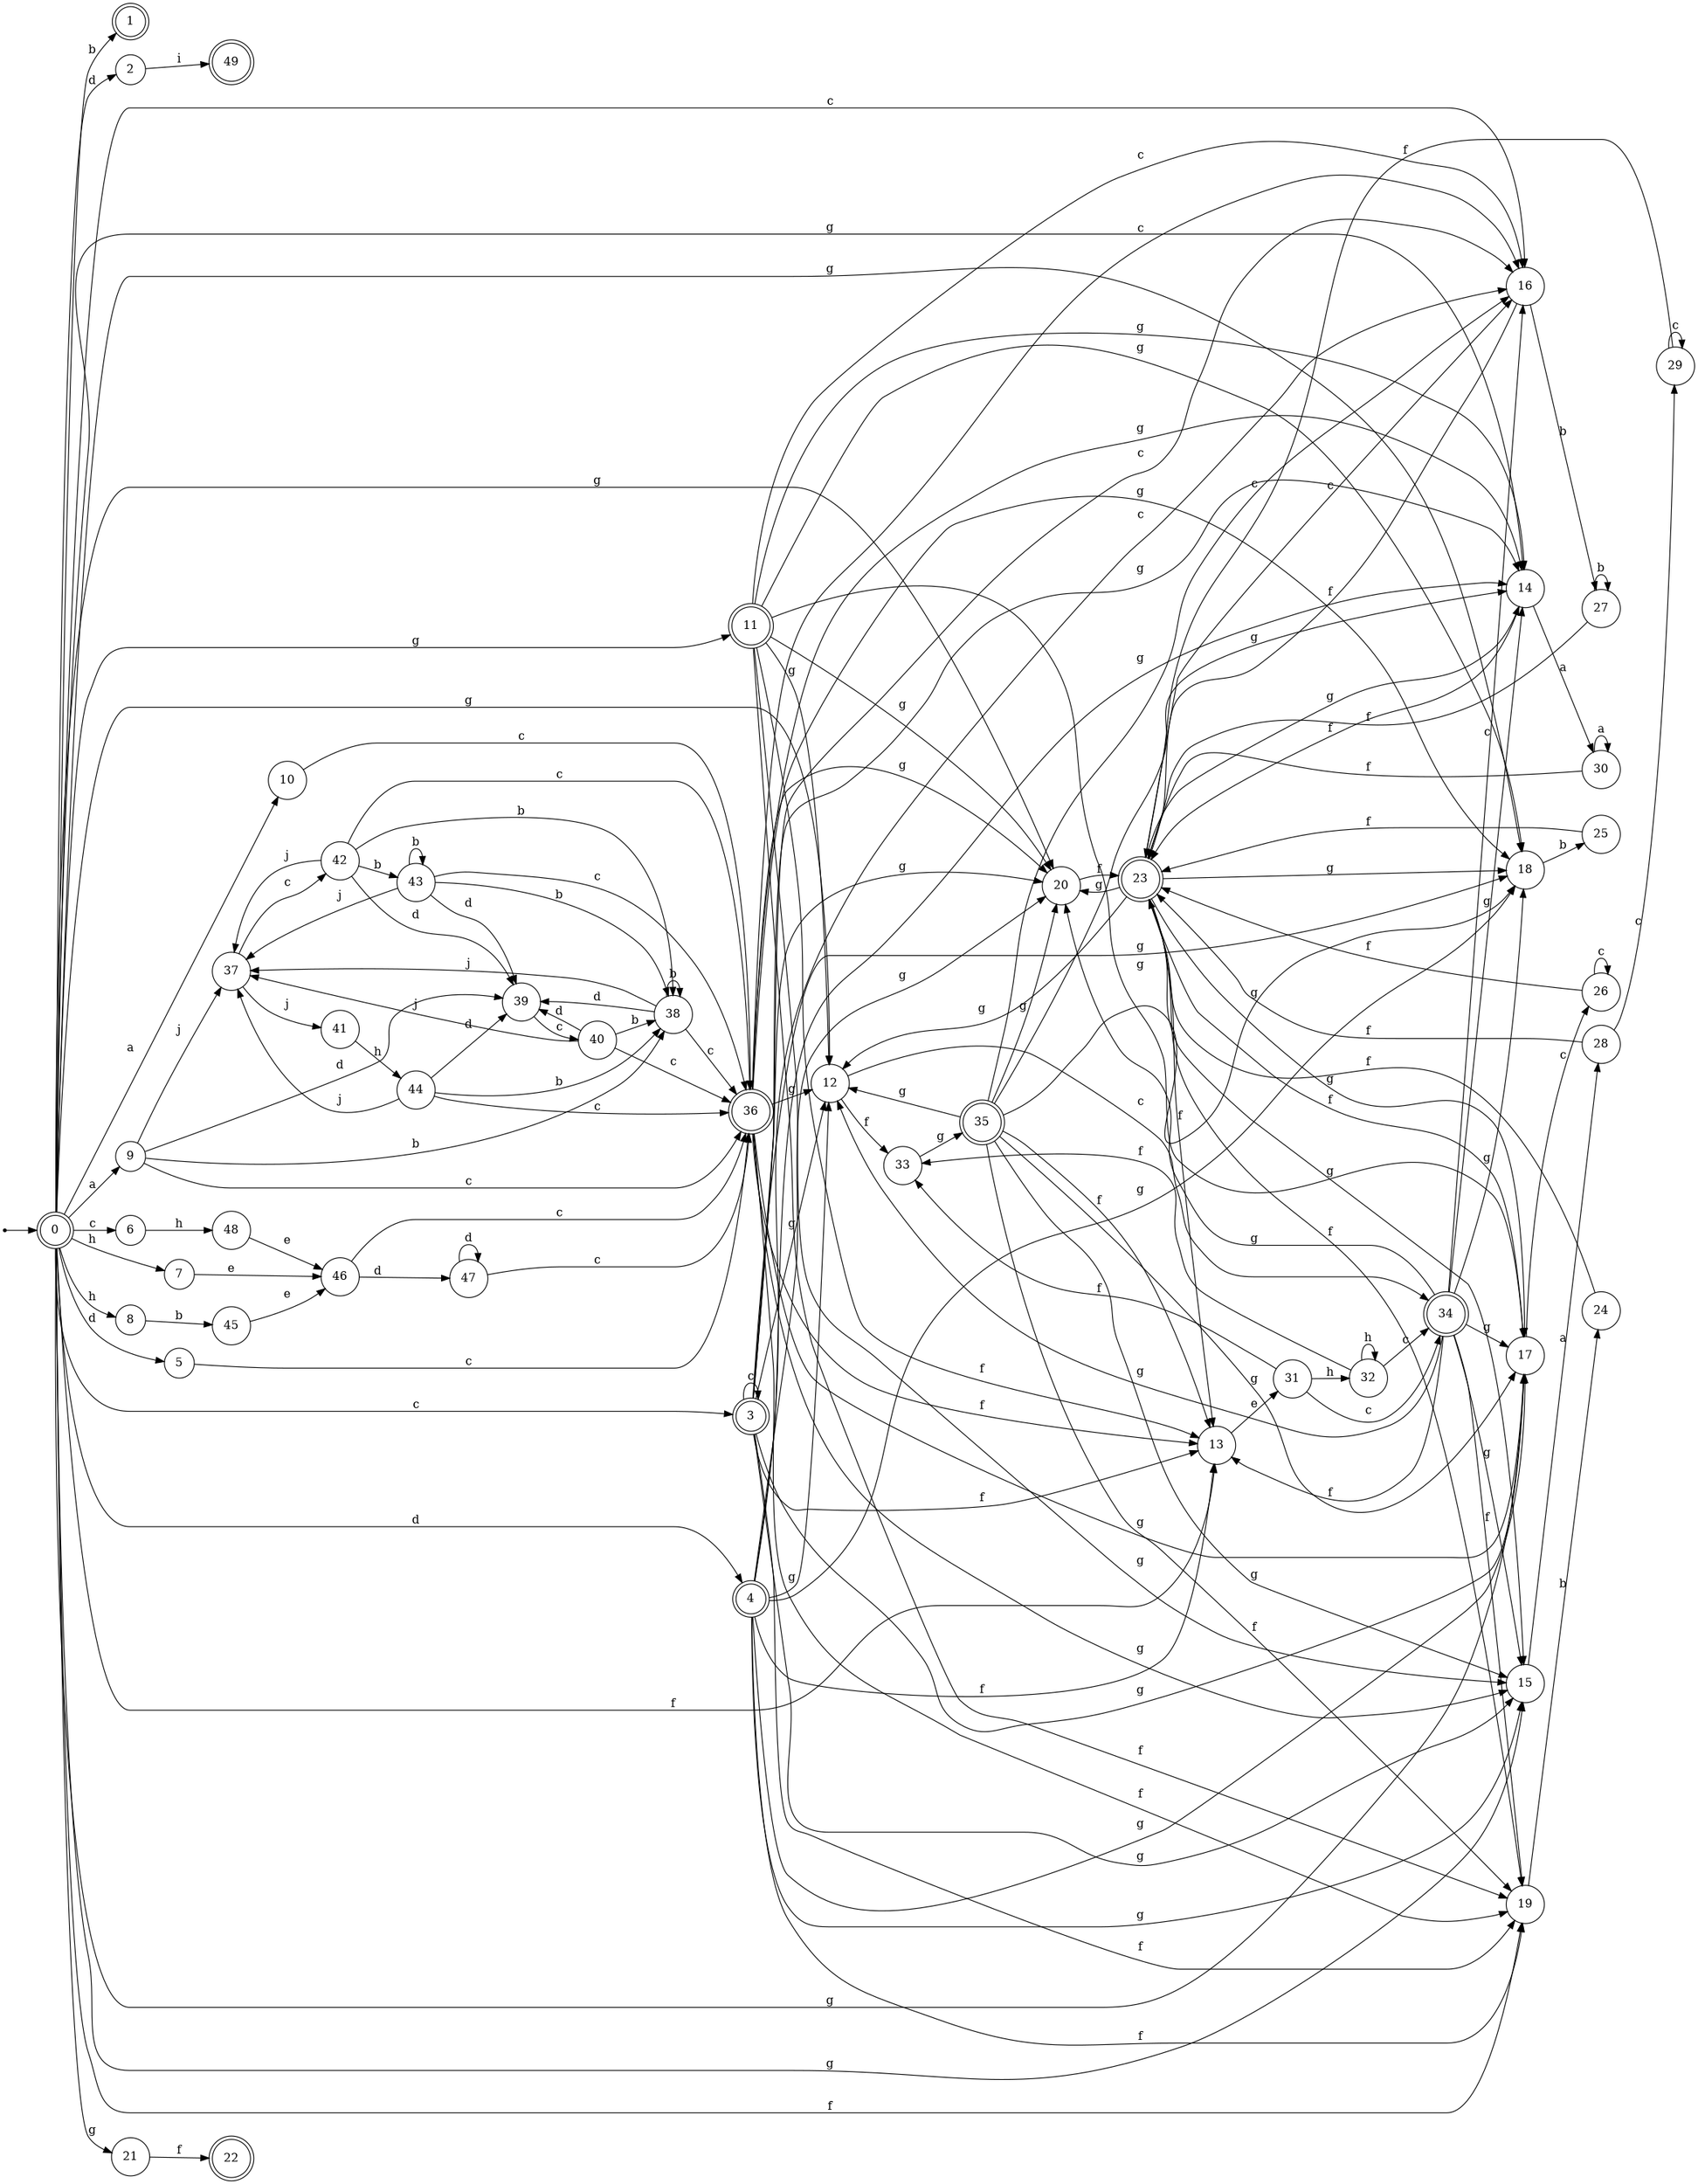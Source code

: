 digraph finite_state_machine {
rankdir=LR;
size="20,20";
node [shape = point]; "dummy0"
node [shape = doublecircle]; "0";"dummy0" -> "0";
node [shape = doublecircle]; "1";node [shape = circle]; "2";
node [shape = doublecircle]; "3";node [shape = doublecircle]; "4";node [shape = circle]; "5";
node [shape = circle]; "6";
node [shape = circle]; "7";
node [shape = circle]; "8";
node [shape = circle]; "9";
node [shape = circle]; "10";
node [shape = doublecircle]; "11";node [shape = circle]; "12";
node [shape = circle]; "13";
node [shape = circle]; "14";
node [shape = circle]; "15";
node [shape = circle]; "16";
node [shape = circle]; "17";
node [shape = circle]; "18";
node [shape = circle]; "19";
node [shape = circle]; "20";
node [shape = circle]; "21";
node [shape = doublecircle]; "22";node [shape = doublecircle]; "23";node [shape = circle]; "24";
node [shape = circle]; "25";
node [shape = circle]; "26";
node [shape = circle]; "27";
node [shape = circle]; "28";
node [shape = circle]; "29";
node [shape = circle]; "30";
node [shape = circle]; "31";
node [shape = circle]; "32";
node [shape = circle]; "33";
node [shape = doublecircle]; "34";node [shape = doublecircle]; "35";node [shape = doublecircle]; "36";node [shape = circle]; "37";
node [shape = circle]; "38";
node [shape = circle]; "39";
node [shape = circle]; "40";
node [shape = circle]; "41";
node [shape = circle]; "42";
node [shape = circle]; "43";
node [shape = circle]; "44";
node [shape = circle]; "45";
node [shape = circle]; "46";
node [shape = circle]; "47";
node [shape = circle]; "48";
node [shape = doublecircle]; "49";"0" -> "1" [label = "b"];
 "0" -> "2" [label = "d"];
 "0" -> "4" [label = "d"];
 "0" -> "5" [label = "d"];
 "0" -> "16" [label = "c"];
 "0" -> "3" [label = "c"];
 "0" -> "6" [label = "c"];
 "0" -> "8" [label = "h"];
 "0" -> "7" [label = "h"];
 "0" -> "9" [label = "a"];
 "0" -> "10" [label = "a"];
 "0" -> "11" [label = "g"];
 "0" -> "12" [label = "g"];
 "0" -> "14" [label = "g"];
 "0" -> "15" [label = "g"];
 "0" -> "17" [label = "g"];
 "0" -> "18" [label = "g"];
 "0" -> "20" [label = "g"];
 "0" -> "21" [label = "g"];
 "0" -> "19" [label = "f"];
 "0" -> "13" [label = "f"];
 "21" -> "22" [label = "f"];
 "20" -> "23" [label = "f"];
 "23" -> "17" [label = "g"];
 "23" -> "18" [label = "g"];
 "23" -> "20" [label = "g"];
 "23" -> "12" [label = "g"];
 "23" -> "14" [label = "g"];
 "23" -> "15" [label = "g"];
 "23" -> "16" [label = "c"];
 "23" -> "19" [label = "f"];
 "23" -> "13" [label = "f"];
 "19" -> "24" [label = "b"];
 "24" -> "23" [label = "f"];
 "18" -> "25" [label = "b"];
 "25" -> "23" [label = "f"];
 "17" -> "26" [label = "c"];
 "17" -> "23" [label = "f"];
 "26" -> "26" [label = "c"];
 "26" -> "23" [label = "f"];
 "16" -> "27" [label = "b"];
 "16" -> "23" [label = "f"];
 "27" -> "27" [label = "b"];
 "27" -> "23" [label = "f"];
 "15" -> "28" [label = "a"];
 "28" -> "29" [label = "c"];
 "28" -> "23" [label = "f"];
 "29" -> "29" [label = "c"];
 "29" -> "23" [label = "f"];
 "14" -> "30" [label = "a"];
 "14" -> "23" [label = "f"];
 "30" -> "30" [label = "a"];
 "30" -> "23" [label = "f"];
 "13" -> "31" [label = "e"];
 "31" -> "32" [label = "h"];
 "31" -> "33" [label = "f"];
 "31" -> "34" [label = "c"];
 "34" -> "17" [label = "g"];
 "34" -> "18" [label = "g"];
 "34" -> "20" [label = "g"];
 "34" -> "12" [label = "g"];
 "34" -> "14" [label = "g"];
 "34" -> "15" [label = "g"];
 "34" -> "19" [label = "f"];
 "34" -> "13" [label = "f"];
 "34" -> "16" [label = "c"];
 "33" -> "35" [label = "g"];
 "35" -> "17" [label = "g"];
 "35" -> "18" [label = "g"];
 "35" -> "20" [label = "g"];
 "35" -> "12" [label = "g"];
 "35" -> "14" [label = "g"];
 "35" -> "15" [label = "g"];
 "35" -> "19" [label = "f"];
 "35" -> "13" [label = "f"];
 "35" -> "16" [label = "c"];
 "32" -> "32" [label = "h"];
 "32" -> "33" [label = "f"];
 "32" -> "34" [label = "c"];
 "12" -> "33" [label = "f"];
 "12" -> "34" [label = "c"];
 "11" -> "17" [label = "g"];
 "11" -> "18" [label = "g"];
 "11" -> "20" [label = "g"];
 "11" -> "12" [label = "g"];
 "11" -> "14" [label = "g"];
 "11" -> "15" [label = "g"];
 "11" -> "19" [label = "f"];
 "11" -> "13" [label = "f"];
 "11" -> "16" [label = "c"];
 "10" -> "36" [label = "c"];
 "36" -> "17" [label = "g"];
 "36" -> "18" [label = "g"];
 "36" -> "20" [label = "g"];
 "36" -> "12" [label = "g"];
 "36" -> "14" [label = "g"];
 "36" -> "15" [label = "g"];
 "36" -> "19" [label = "f"];
 "36" -> "13" [label = "f"];
 "36" -> "16" [label = "c"];
 "9" -> "37" [label = "j"];
 "9" -> "38" [label = "b"];
 "9" -> "39" [label = "d"];
 "9" -> "36" [label = "c"];
 "39" -> "40" [label = "c"];
 "40" -> "39" [label = "d"];
 "40" -> "37" [label = "j"];
 "40" -> "38" [label = "b"];
 "40" -> "36" [label = "c"];
 "38" -> "38" [label = "b"];
 "38" -> "37" [label = "j"];
 "38" -> "39" [label = "d"];
 "38" -> "36" [label = "c"];
 "37" -> "41" [label = "j"];
 "37" -> "42" [label = "c"];
 "42" -> "43" [label = "b"];
 "42" -> "38" [label = "b"];
 "42" -> "37" [label = "j"];
 "42" -> "39" [label = "d"];
 "42" -> "36" [label = "c"];
 "43" -> "43" [label = "b"];
 "43" -> "38" [label = "b"];
 "43" -> "37" [label = "j"];
 "43" -> "39" [label = "d"];
 "43" -> "36" [label = "c"];
 "41" -> "44" [label = "h"];
 "44" -> "37" [label = "j"];
 "44" -> "38" [label = "b"];
 "44" -> "39" [label = "d"];
 "44" -> "36" [label = "c"];
 "8" -> "45" [label = "b"];
 "45" -> "46" [label = "e"];
 "46" -> "47" [label = "d"];
 "46" -> "36" [label = "c"];
 "47" -> "47" [label = "d"];
 "47" -> "36" [label = "c"];
 "7" -> "46" [label = "e"];
 "6" -> "48" [label = "h"];
 "48" -> "46" [label = "e"];
 "5" -> "36" [label = "c"];
 "4" -> "17" [label = "g"];
 "4" -> "18" [label = "g"];
 "4" -> "20" [label = "g"];
 "4" -> "12" [label = "g"];
 "4" -> "14" [label = "g"];
 "4" -> "15" [label = "g"];
 "4" -> "19" [label = "f"];
 "4" -> "13" [label = "f"];
 "4" -> "16" [label = "c"];
 "3" -> "16" [label = "c"];
 "3" -> "3" [label = "c"];
 "3" -> "17" [label = "g"];
 "3" -> "18" [label = "g"];
 "3" -> "20" [label = "g"];
 "3" -> "12" [label = "g"];
 "3" -> "14" [label = "g"];
 "3" -> "15" [label = "g"];
 "3" -> "19" [label = "f"];
 "3" -> "13" [label = "f"];
 "2" -> "49" [label = "i"];
 }

